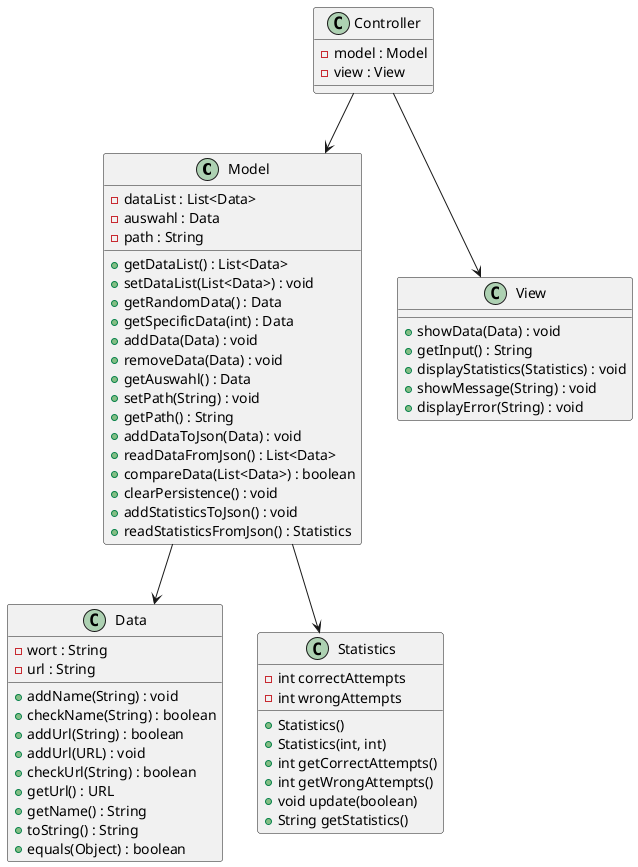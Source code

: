 @startuml
'title: Worttrainer Reloaded - kbauer'

class Model {
  -dataList : List<Data>
  -auswahl : Data
  -path : String
  +getDataList() : List<Data>
  +setDataList(List<Data>) : void
  +getRandomData() : Data
  +getSpecificData(int) : Data
  +addData(Data) : void
  +removeData(Data) : void
  +getAuswahl() : Data
  +setPath(String) : void
  +getPath() : String
  +addDataToJson(Data) : void
  +readDataFromJson() : List<Data>
  +compareData(List<Data>) : boolean
  +clearPersistence() : void
  +addStatisticsToJson() : void
  +readStatisticsFromJson() : Statistics
}

class Data {
  -wort : String
  -url : String
  +addName(String) : void
  +checkName(String) : boolean
  +addUrl(String) : boolean
  +addUrl(URL) : void
  +checkUrl(String) : boolean
  +getUrl() : URL
  +getName() : String
  +toString() : String
  +equals(Object) : boolean
}

class Statistics {
  - int correctAttempts
  - int wrongAttempts
  + Statistics()
  + Statistics(int, int)
  + int getCorrectAttempts()
  + int getWrongAttempts()
  + void update(boolean)
  + String getStatistics()
}

class View {
  + showData(Data) : void
  + getInput() : String
  + displayStatistics(Statistics) : void
  + showMessage(String) : void
  + displayError(String) : void
}

class Controller {
  -model : Model
  -view : View
}

Controller --> Model
Controller --> View
Model --> Data
Model --> Statistics

@enduml
